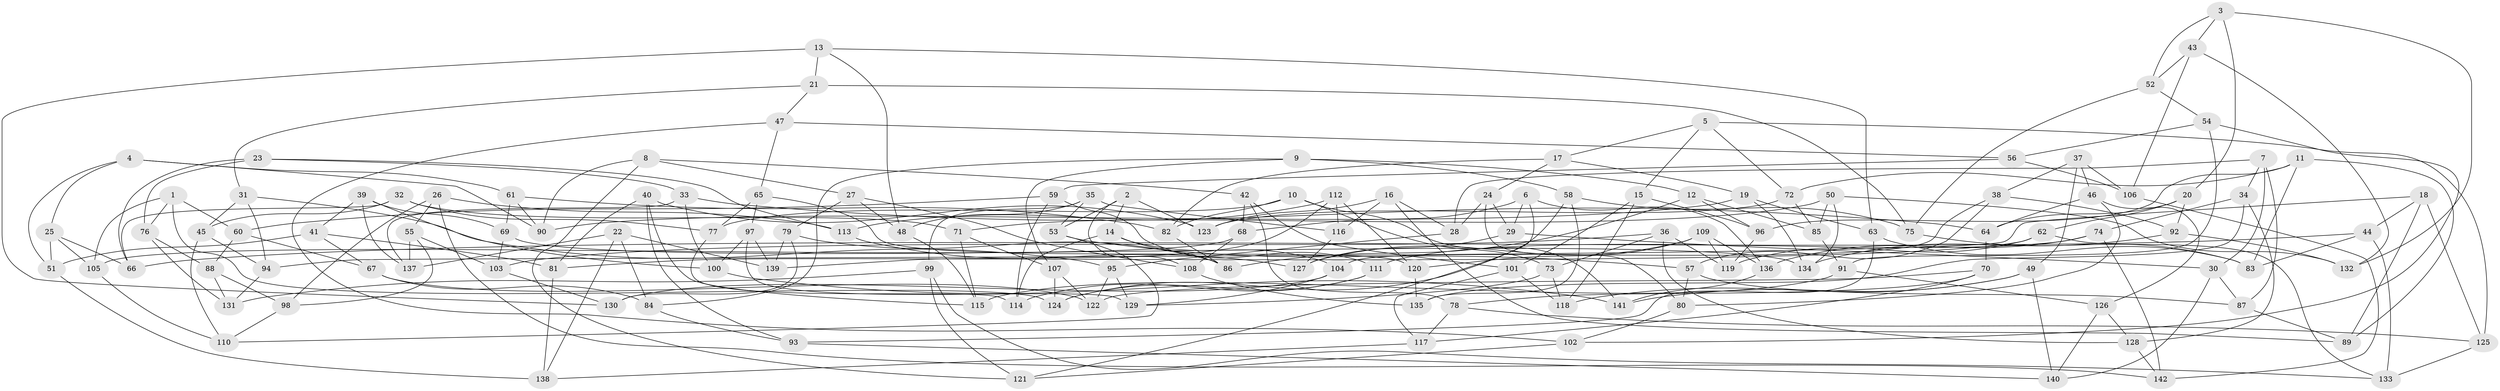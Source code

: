 // Generated by graph-tools (version 1.1) at 2025/38/03/09/25 02:38:18]
// undirected, 142 vertices, 284 edges
graph export_dot {
graph [start="1"]
  node [color=gray90,style=filled];
  1;
  2;
  3;
  4;
  5;
  6;
  7;
  8;
  9;
  10;
  11;
  12;
  13;
  14;
  15;
  16;
  17;
  18;
  19;
  20;
  21;
  22;
  23;
  24;
  25;
  26;
  27;
  28;
  29;
  30;
  31;
  32;
  33;
  34;
  35;
  36;
  37;
  38;
  39;
  40;
  41;
  42;
  43;
  44;
  45;
  46;
  47;
  48;
  49;
  50;
  51;
  52;
  53;
  54;
  55;
  56;
  57;
  58;
  59;
  60;
  61;
  62;
  63;
  64;
  65;
  66;
  67;
  68;
  69;
  70;
  71;
  72;
  73;
  74;
  75;
  76;
  77;
  78;
  79;
  80;
  81;
  82;
  83;
  84;
  85;
  86;
  87;
  88;
  89;
  90;
  91;
  92;
  93;
  94;
  95;
  96;
  97;
  98;
  99;
  100;
  101;
  102;
  103;
  104;
  105;
  106;
  107;
  108;
  109;
  110;
  111;
  112;
  113;
  114;
  115;
  116;
  117;
  118;
  119;
  120;
  121;
  122;
  123;
  124;
  125;
  126;
  127;
  128;
  129;
  130;
  131;
  132;
  133;
  134;
  135;
  136;
  137;
  138;
  139;
  140;
  141;
  142;
  1 -- 60;
  1 -- 124;
  1 -- 105;
  1 -- 76;
  2 -- 108;
  2 -- 53;
  2 -- 123;
  2 -- 14;
  3 -- 52;
  3 -- 132;
  3 -- 43;
  3 -- 20;
  4 -- 51;
  4 -- 61;
  4 -- 25;
  4 -- 90;
  5 -- 125;
  5 -- 17;
  5 -- 72;
  5 -- 15;
  6 -- 68;
  6 -- 121;
  6 -- 136;
  6 -- 29;
  7 -- 34;
  7 -- 87;
  7 -- 30;
  7 -- 28;
  8 -- 42;
  8 -- 90;
  8 -- 121;
  8 -- 27;
  9 -- 84;
  9 -- 12;
  9 -- 58;
  9 -- 107;
  10 -- 73;
  10 -- 77;
  10 -- 82;
  10 -- 141;
  11 -- 96;
  11 -- 72;
  11 -- 89;
  11 -- 83;
  12 -- 86;
  12 -- 85;
  12 -- 96;
  13 -- 21;
  13 -- 63;
  13 -- 48;
  13 -- 130;
  14 -- 86;
  14 -- 114;
  14 -- 104;
  15 -- 118;
  15 -- 101;
  15 -- 96;
  16 -- 116;
  16 -- 28;
  16 -- 123;
  16 -- 89;
  17 -- 19;
  17 -- 82;
  17 -- 24;
  18 -- 94;
  18 -- 125;
  18 -- 89;
  18 -- 44;
  19 -- 134;
  19 -- 63;
  19 -- 90;
  20 -- 62;
  20 -- 64;
  20 -- 92;
  21 -- 75;
  21 -- 31;
  21 -- 47;
  22 -- 139;
  22 -- 138;
  22 -- 137;
  22 -- 84;
  23 -- 66;
  23 -- 76;
  23 -- 113;
  23 -- 33;
  24 -- 29;
  24 -- 80;
  24 -- 28;
  25 -- 51;
  25 -- 66;
  25 -- 105;
  26 -- 98;
  26 -- 113;
  26 -- 142;
  26 -- 55;
  27 -- 48;
  27 -- 108;
  27 -- 79;
  28 -- 95;
  29 -- 127;
  29 -- 30;
  30 -- 140;
  30 -- 87;
  31 -- 94;
  31 -- 45;
  31 -- 95;
  32 -- 77;
  32 -- 45;
  32 -- 71;
  32 -- 66;
  33 -- 64;
  33 -- 137;
  33 -- 100;
  34 -- 135;
  34 -- 74;
  34 -- 128;
  35 -- 53;
  35 -- 99;
  35 -- 48;
  35 -- 116;
  36 -- 119;
  36 -- 73;
  36 -- 128;
  36 -- 103;
  37 -- 106;
  37 -- 49;
  37 -- 38;
  37 -- 46;
  38 -- 92;
  38 -- 104;
  38 -- 57;
  39 -- 41;
  39 -- 69;
  39 -- 100;
  39 -- 137;
  40 -- 115;
  40 -- 123;
  40 -- 81;
  40 -- 93;
  41 -- 51;
  41 -- 81;
  41 -- 67;
  42 -- 101;
  42 -- 78;
  42 -- 68;
  43 -- 52;
  43 -- 132;
  43 -- 106;
  44 -- 133;
  44 -- 66;
  44 -- 83;
  45 -- 94;
  45 -- 110;
  46 -- 64;
  46 -- 80;
  46 -- 126;
  47 -- 102;
  47 -- 65;
  47 -- 56;
  48 -- 115;
  49 -- 140;
  49 -- 141;
  49 -- 118;
  50 -- 134;
  50 -- 132;
  50 -- 85;
  50 -- 71;
  51 -- 138;
  52 -- 75;
  52 -- 54;
  53 -- 110;
  53 -- 57;
  54 -- 102;
  54 -- 56;
  54 -- 91;
  55 -- 103;
  55 -- 137;
  55 -- 98;
  56 -- 106;
  56 -- 59;
  57 -- 80;
  57 -- 87;
  58 -- 135;
  58 -- 124;
  58 -- 75;
  59 -- 111;
  59 -- 60;
  59 -- 114;
  60 -- 67;
  60 -- 88;
  61 -- 82;
  61 -- 69;
  61 -- 90;
  62 -- 133;
  62 -- 119;
  62 -- 81;
  63 -- 83;
  63 -- 93;
  64 -- 70;
  65 -- 77;
  65 -- 97;
  65 -- 120;
  67 -- 122;
  67 -- 84;
  68 -- 105;
  68 -- 108;
  69 -- 103;
  69 -- 134;
  70 -- 122;
  70 -- 117;
  70 -- 78;
  71 -- 115;
  71 -- 107;
  72 -- 85;
  72 -- 123;
  73 -- 129;
  73 -- 118;
  74 -- 111;
  74 -- 136;
  74 -- 142;
  75 -- 83;
  76 -- 131;
  76 -- 88;
  77 -- 114;
  78 -- 117;
  78 -- 125;
  79 -- 130;
  79 -- 86;
  79 -- 139;
  80 -- 102;
  81 -- 138;
  82 -- 86;
  84 -- 93;
  85 -- 91;
  87 -- 89;
  88 -- 98;
  88 -- 131;
  91 -- 126;
  91 -- 115;
  92 -- 134;
  92 -- 132;
  93 -- 140;
  94 -- 131;
  95 -- 129;
  95 -- 122;
  96 -- 119;
  97 -- 139;
  97 -- 129;
  97 -- 100;
  98 -- 110;
  99 -- 131;
  99 -- 133;
  99 -- 121;
  100 -- 141;
  101 -- 117;
  101 -- 118;
  102 -- 121;
  103 -- 130;
  104 -- 129;
  104 -- 130;
  105 -- 110;
  106 -- 142;
  107 -- 124;
  107 -- 122;
  108 -- 135;
  109 -- 127;
  109 -- 120;
  109 -- 136;
  109 -- 119;
  111 -- 114;
  111 -- 124;
  112 -- 120;
  112 -- 113;
  112 -- 139;
  112 -- 116;
  113 -- 127;
  116 -- 127;
  117 -- 138;
  120 -- 135;
  125 -- 133;
  126 -- 140;
  126 -- 128;
  128 -- 142;
  136 -- 141;
}
